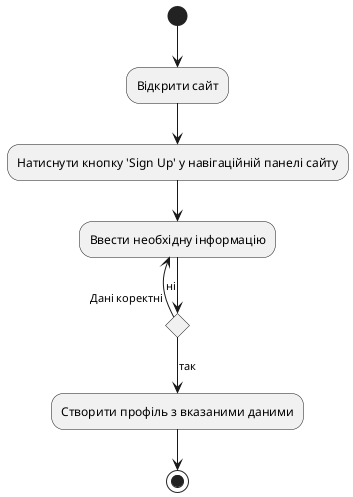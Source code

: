 @startuml NU2
(*) --> "Відкрити сайт"
--> "Натиснути кнопку 'Sign Up' у навігаційній панелі сайту"
--> "Ввести необхідну інформацію"
if "Дані коректні" then
    -->[так]"Створити профіль з вказаними даними"
    --> (*)
else
    -left->[ні] "Ввести необхідну інформацію"
endif

@enduml